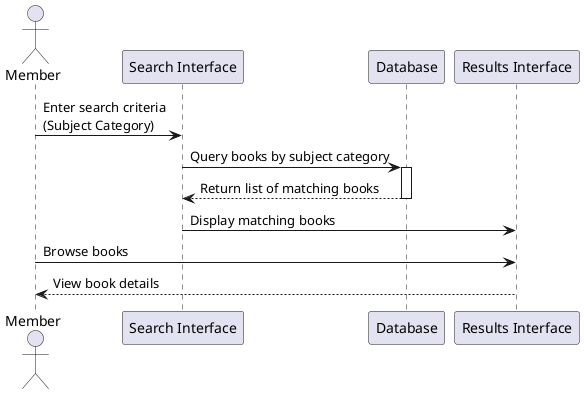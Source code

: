 @startuml
actor Member
participant "Search Interface" as Search
participant "Database" as DB
participant "Results Interface" as Results

Member -> Search : Enter search criteria\n(Subject Category)
Search -> DB : Query books by subject category
activate DB
DB --> Search : Return list of matching books
deactivate DB
Search -> Results : Display matching books
Member -> Results : Browse books
Results --> Member : View book details

@enduml